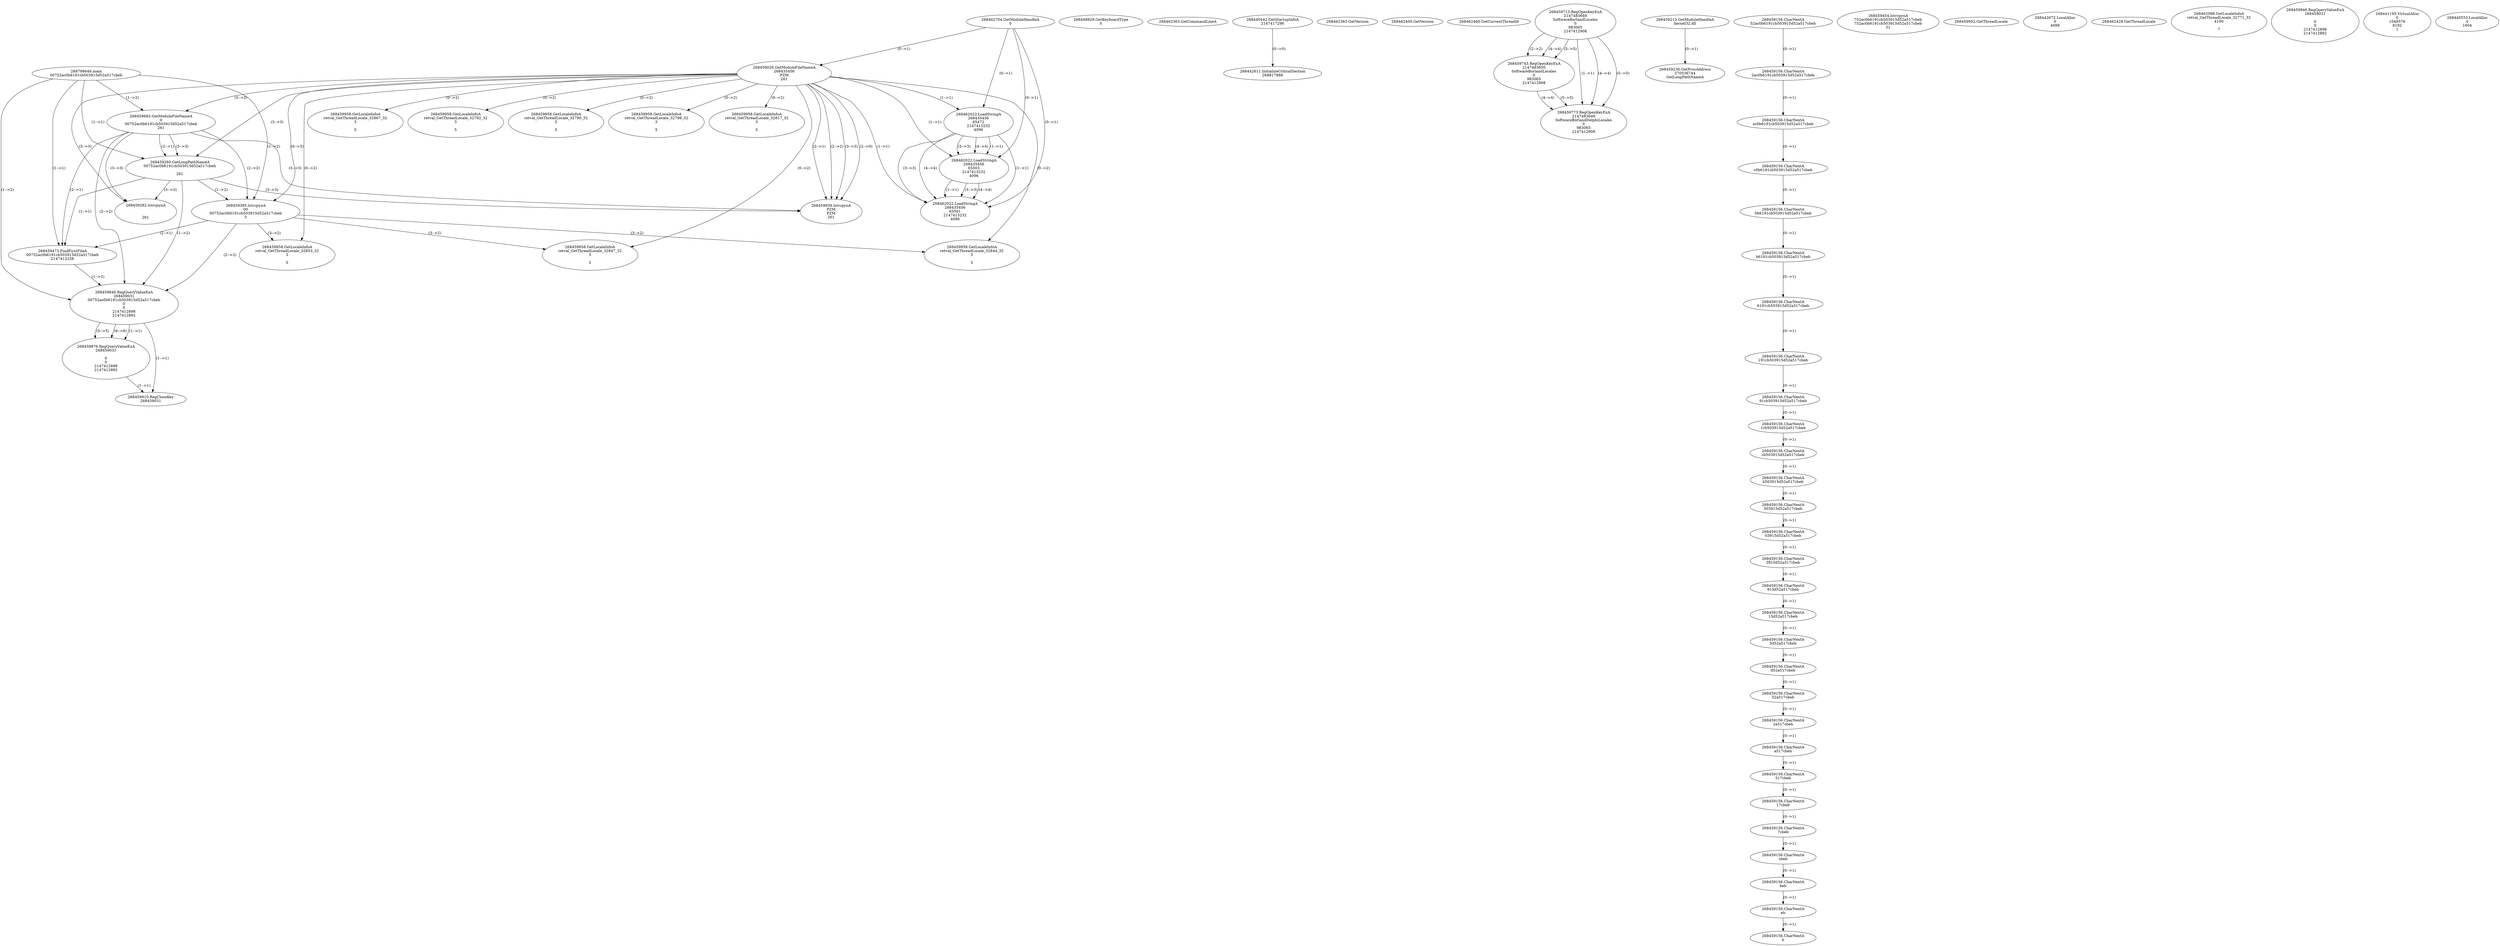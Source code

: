 // Global SCDG with merge call
digraph {
	0 [label="268798648.main
00752ac0b6191cb503915d52a517cbeb"]
	1 [label="268462704.GetModuleHandleA
0"]
	2 [label="268448929.GetKeyboardType
0"]
	3 [label="268462363.GetCommandLineA
"]
	4 [label="268440442.GetStartupInfoA
2147417296"]
	5 [label="268462383.GetVersion
"]
	6 [label="268462400.GetVersion
"]
	7 [label="268462460.GetCurrentThreadId
"]
	8 [label="268459026.GetModuleFileNameA
268435456
PZM
261"]
	1 -> 8 [label="(0-->1)"]
	9 [label="268459683.GetModuleFileNameA
0
00752ac0b6191cb503915d52a517cbeb
261"]
	0 -> 9 [label="(1-->2)"]
	8 -> 9 [label="(3-->3)"]
	10 [label="268459713.RegOpenKeyExA
2147483649
Software\Borland\Locales
0
983065
2147412908"]
	11 [label="268459743.RegOpenKeyExA
2147483650
Software\Borland\Locales
0
983065
2147412908"]
	10 -> 11 [label="(2-->2)"]
	10 -> 11 [label="(4-->4)"]
	10 -> 11 [label="(5-->5)"]
	12 [label="268459773.RegOpenKeyExA
2147483649
Software\Borland\Delphi\Locales
0
983065
2147412908"]
	10 -> 12 [label="(1-->1)"]
	10 -> 12 [label="(4-->4)"]
	11 -> 12 [label="(4-->4)"]
	10 -> 12 [label="(5-->5)"]
	11 -> 12 [label="(5-->5)"]
	13 [label="268459213.GetModuleHandleA
kernel32.dll"]
	14 [label="268459230.GetProcAddress
270536744
GetLongPathNameA"]
	13 -> 14 [label="(0-->1)"]
	15 [label="268459260.GetLongPathNameA
00752ac0b6191cb503915d52a517cbeb

261"]
	0 -> 15 [label="(1-->1)"]
	9 -> 15 [label="(2-->1)"]
	8 -> 15 [label="(3-->3)"]
	9 -> 15 [label="(3-->3)"]
	16 [label="268459395.lstrcpynA
00
00752ac0b6191cb503915d52a517cbeb
3"]
	0 -> 16 [label="(1-->2)"]
	9 -> 16 [label="(2-->2)"]
	15 -> 16 [label="(1-->2)"]
	8 -> 16 [label="(0-->3)"]
	17 [label="268459156.CharNextA
52ac0b6191cb503915d52a517cbeb"]
	18 [label="268459156.CharNextA
2ac0b6191cb503915d52a517cbeb"]
	17 -> 18 [label="(0-->1)"]
	19 [label="268459156.CharNextA
ac0b6191cb503915d52a517cbeb"]
	18 -> 19 [label="(0-->1)"]
	20 [label="268459156.CharNextA
c0b6191cb503915d52a517cbeb"]
	19 -> 20 [label="(0-->1)"]
	21 [label="268459156.CharNextA
0b6191cb503915d52a517cbeb"]
	20 -> 21 [label="(0-->1)"]
	22 [label="268459156.CharNextA
b6191cb503915d52a517cbeb"]
	21 -> 22 [label="(0-->1)"]
	23 [label="268459156.CharNextA
6191cb503915d52a517cbeb"]
	22 -> 23 [label="(0-->1)"]
	24 [label="268459156.CharNextA
191cb503915d52a517cbeb"]
	23 -> 24 [label="(0-->1)"]
	25 [label="268459156.CharNextA
91cb503915d52a517cbeb"]
	24 -> 25 [label="(0-->1)"]
	26 [label="268459156.CharNextA
1cb503915d52a517cbeb"]
	25 -> 26 [label="(0-->1)"]
	27 [label="268459156.CharNextA
cb503915d52a517cbeb"]
	26 -> 27 [label="(0-->1)"]
	28 [label="268459156.CharNextA
b503915d52a517cbeb"]
	27 -> 28 [label="(0-->1)"]
	29 [label="268459156.CharNextA
503915d52a517cbeb"]
	28 -> 29 [label="(0-->1)"]
	30 [label="268459156.CharNextA
03915d52a517cbeb"]
	29 -> 30 [label="(0-->1)"]
	31 [label="268459156.CharNextA
3915d52a517cbeb"]
	30 -> 31 [label="(0-->1)"]
	32 [label="268459156.CharNextA
915d52a517cbeb"]
	31 -> 32 [label="(0-->1)"]
	33 [label="268459156.CharNextA
15d52a517cbeb"]
	32 -> 33 [label="(0-->1)"]
	34 [label="268459156.CharNextA
5d52a517cbeb"]
	33 -> 34 [label="(0-->1)"]
	35 [label="268459156.CharNextA
d52a517cbeb"]
	34 -> 35 [label="(0-->1)"]
	36 [label="268459156.CharNextA
52a517cbeb"]
	35 -> 36 [label="(0-->1)"]
	37 [label="268459156.CharNextA
2a517cbeb"]
	36 -> 37 [label="(0-->1)"]
	38 [label="268459156.CharNextA
a517cbeb"]
	37 -> 38 [label="(0-->1)"]
	39 [label="268459156.CharNextA
517cbeb"]
	38 -> 39 [label="(0-->1)"]
	40 [label="268459156.CharNextA
17cbeb"]
	39 -> 40 [label="(0-->1)"]
	41 [label="268459156.CharNextA
7cbeb"]
	40 -> 41 [label="(0-->1)"]
	42 [label="268459156.CharNextA
cbeb"]
	41 -> 42 [label="(0-->1)"]
	43 [label="268459156.CharNextA
beb"]
	42 -> 43 [label="(0-->1)"]
	44 [label="268459156.CharNextA
eb"]
	43 -> 44 [label="(0-->1)"]
	45 [label="268459156.CharNextA
b"]
	44 -> 45 [label="(0-->1)"]
	46 [label="268459454.lstrcpynA
752ac0b6191cb503915d52a517cbeb
752ac0b6191cb503915d52a517cbeb
31"]
	47 [label="268459473.FindFirstFileA
00752ac0b6191cb503915d52a517cbeb
2147412258"]
	0 -> 47 [label="(1-->1)"]
	9 -> 47 [label="(2-->1)"]
	15 -> 47 [label="(1-->1)"]
	16 -> 47 [label="(2-->1)"]
	48 [label="268459846.RegQueryValueExA
268459031
00752ac0b6191cb503915d52a517cbeb
0
0
2147412898
2147412892"]
	0 -> 48 [label="(1-->2)"]
	9 -> 48 [label="(2-->2)"]
	15 -> 48 [label="(1-->2)"]
	16 -> 48 [label="(2-->2)"]
	47 -> 48 [label="(1-->2)"]
	49 [label="268459876.RegQueryValueExA
268459031

0
0
2147412898
2147412892"]
	48 -> 49 [label="(1-->1)"]
	48 -> 49 [label="(5-->5)"]
	48 -> 49 [label="(6-->6)"]
	50 [label="268459910.RegCloseKey
268459031"]
	48 -> 50 [label="(1-->1)"]
	49 -> 50 [label="(1-->1)"]
	51 [label="268459939.lstrcpynA
PZM
PZM
261"]
	8 -> 51 [label="(2-->1)"]
	8 -> 51 [label="(2-->2)"]
	8 -> 51 [label="(3-->3)"]
	9 -> 51 [label="(3-->3)"]
	15 -> 51 [label="(3-->3)"]
	8 -> 51 [label="(2-->0)"]
	52 [label="268459952.GetThreadLocale
"]
	53 [label="268459958.GetLocaleInfoA
retval_GetThreadLocale_32844_32
3

5"]
	8 -> 53 [label="(0-->2)"]
	16 -> 53 [label="(3-->2)"]
	54 [label="268462022.LoadStringA
268435456
65472
2147413232
4096"]
	1 -> 54 [label="(0-->1)"]
	8 -> 54 [label="(1-->1)"]
	55 [label="268462022.LoadStringA
268435456
65503
2147413232
4096"]
	1 -> 55 [label="(0-->1)"]
	8 -> 55 [label="(1-->1)"]
	54 -> 55 [label="(1-->1)"]
	54 -> 55 [label="(3-->3)"]
	54 -> 55 [label="(4-->4)"]
	56 [label="268442611.InitializeCriticalSection
268817868"]
	4 -> 56 [label="(0-->0)"]
	57 [label="268442672.LocalAlloc
0
4088"]
	58 [label="268462022.LoadStringA
268435456
65501
2147413232
4096"]
	1 -> 58 [label="(0-->1)"]
	8 -> 58 [label="(1-->1)"]
	54 -> 58 [label="(1-->1)"]
	55 -> 58 [label="(1-->1)"]
	54 -> 58 [label="(3-->3)"]
	55 -> 58 [label="(3-->3)"]
	54 -> 58 [label="(4-->4)"]
	55 -> 58 [label="(4-->4)"]
	59 [label="268459958.GetLocaleInfoA
retval_GetThreadLocale_32853_32
3

5"]
	8 -> 59 [label="(0-->2)"]
	16 -> 59 [label="(3-->2)"]
	60 [label="268462428.GetThreadLocale
"]
	61 [label="268462098.GetLocaleInfoA
retval_GetThreadLocale_32771_32
4100

7"]
	62 [label="268459282.lstrcpynA


261"]
	8 -> 62 [label="(3-->3)"]
	9 -> 62 [label="(3-->3)"]
	15 -> 62 [label="(3-->3)"]
	63 [label="268459846.RegQueryValueExA
268459031

0
0
2147412898
2147412892"]
	64 [label="268459958.GetLocaleInfoA
retval_GetThreadLocale_32867_32
3

5"]
	8 -> 64 [label="(0-->2)"]
	65 [label="268441195.VirtualAlloc
0
1048576
8192
1"]
	66 [label="268440553.LocalAlloc
0
1604"]
	67 [label="268459958.GetLocaleInfoA
retval_GetThreadLocale_32792_32
3

5"]
	8 -> 67 [label="(0-->2)"]
	68 [label="268459958.GetLocaleInfoA
retval_GetThreadLocale_32790_32
3

5"]
	8 -> 68 [label="(0-->2)"]
	69 [label="268459958.GetLocaleInfoA
retval_GetThreadLocale_32798_32
3

5"]
	8 -> 69 [label="(0-->2)"]
	70 [label="268459958.GetLocaleInfoA
retval_GetThreadLocale_32817_32
3

5"]
	8 -> 70 [label="(0-->2)"]
	71 [label="268459958.GetLocaleInfoA
retval_GetThreadLocale_32847_32
3

5"]
	8 -> 71 [label="(0-->2)"]
	16 -> 71 [label="(3-->2)"]
}
